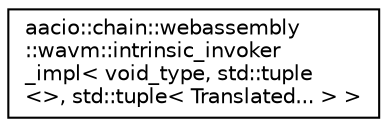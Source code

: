 digraph "Graphical Class Hierarchy"
{
  edge [fontname="Helvetica",fontsize="10",labelfontname="Helvetica",labelfontsize="10"];
  node [fontname="Helvetica",fontsize="10",shape=record];
  rankdir="LR";
  Node0 [label="aacio::chain::webassembly\l::wavm::intrinsic_invoker\l_impl\< void_type, std::tuple\l\<\>, std::tuple\< Translated... \> \>",height=0.2,width=0.4,color="black", fillcolor="white", style="filled",URL="$structaacio_1_1chain_1_1webassembly_1_1wavm_1_1intrinsic__invoker__impl_3_01void__type_00_01std_ca4856f3e4c245f4294d33861b24210b.html"];
}
